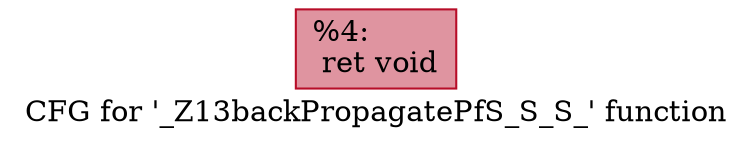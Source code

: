 digraph "CFG for '_Z13backPropagatePfS_S_S_' function" {
	label="CFG for '_Z13backPropagatePfS_S_S_' function";

	Node0x51649a0 [shape=record,color="#b70d28ff", style=filled, fillcolor="#b70d2870",label="{%4:\l  ret void\l}"];
}

